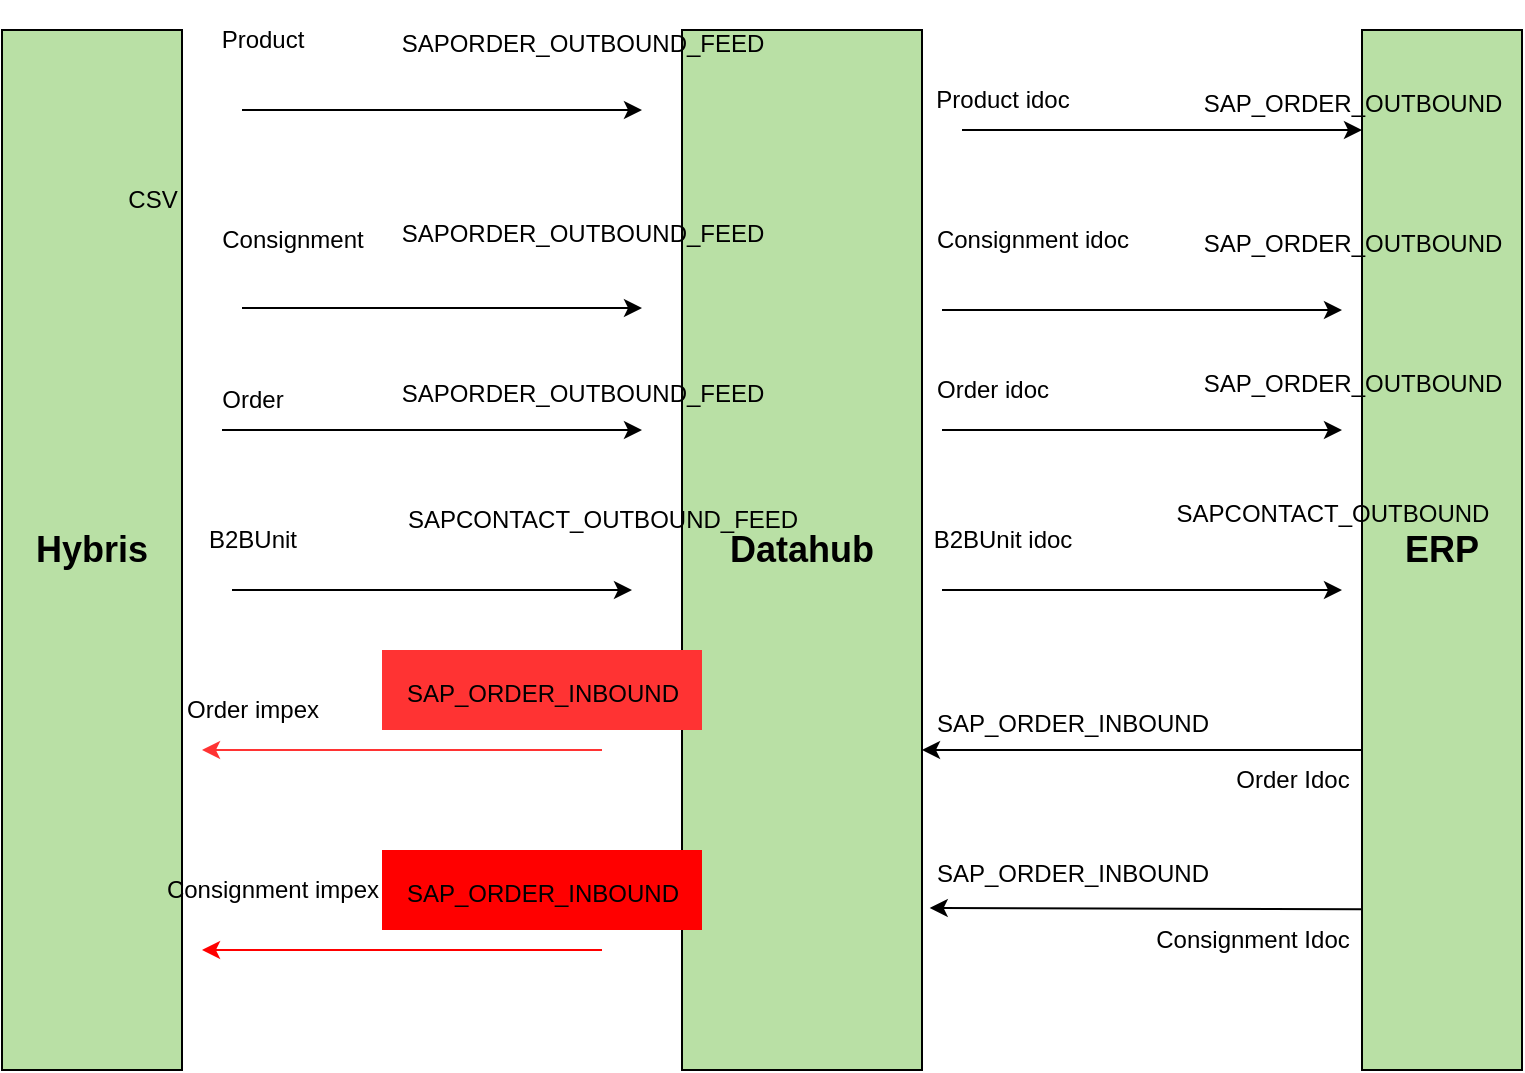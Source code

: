 <mxfile version="20.8.22" type="github">
  <diagram name="Page-1" id="kNth8ZU2xr3VVnnYI_Ww">
    <mxGraphModel dx="1050" dy="581" grid="1" gridSize="10" guides="1" tooltips="1" connect="1" arrows="1" fold="1" page="1" pageScale="1" pageWidth="850" pageHeight="1100" math="0" shadow="0">
      <root>
        <mxCell id="0" />
        <mxCell id="1" parent="0" />
        <mxCell id="_shlr-aYgPyXALEVaN4O-5" value="&lt;font style=&quot;font-size: 18px;&quot;&gt;&lt;b&gt;Datahub&lt;/b&gt;&lt;/font&gt;" style="rounded=0;whiteSpace=wrap;html=1;fillColor=#B9E0A5;" parent="1" vertex="1">
          <mxGeometry x="380" y="80" width="120" height="520" as="geometry" />
        </mxCell>
        <mxCell id="TmDqMFsUHlUA_lSxiiVD-7" value="" style="endArrow=classic;html=1;rounded=0;" parent="1" edge="1">
          <mxGeometry width="50" height="50" relative="1" as="geometry">
            <mxPoint x="160" y="120" as="sourcePoint" />
            <mxPoint x="360" y="120" as="targetPoint" />
          </mxGeometry>
        </mxCell>
        <mxCell id="TmDqMFsUHlUA_lSxiiVD-9" value="&lt;font style=&quot;font-size: 18px;&quot;&gt;&lt;b&gt;Hybris&lt;/b&gt;&lt;/font&gt;" style="rounded=0;whiteSpace=wrap;html=1;fillColor=#B9E0A5;" parent="1" vertex="1">
          <mxGeometry x="40" y="80" width="90" height="520" as="geometry" />
        </mxCell>
        <mxCell id="TmDqMFsUHlUA_lSxiiVD-10" value="&lt;font style=&quot;font-size: 18px;&quot;&gt;&lt;b&gt;ERP&lt;/b&gt;&lt;/font&gt;" style="rounded=0;whiteSpace=wrap;html=1;fillColor=#B9E0A5;" parent="1" vertex="1">
          <mxGeometry x="720" y="80" width="80" height="520" as="geometry" />
        </mxCell>
        <mxCell id="TmDqMFsUHlUA_lSxiiVD-11" value="Product" style="text;html=1;align=center;verticalAlign=middle;resizable=0;points=[];autosize=1;strokeColor=none;fillColor=none;" parent="1" vertex="1">
          <mxGeometry x="140" y="70" width="60" height="30" as="geometry" />
        </mxCell>
        <mxCell id="TmDqMFsUHlUA_lSxiiVD-12" value="" style="endArrow=classic;html=1;rounded=0;" parent="1" edge="1">
          <mxGeometry width="50" height="50" relative="1" as="geometry">
            <mxPoint x="160" y="219" as="sourcePoint" />
            <mxPoint x="360" y="219" as="targetPoint" />
          </mxGeometry>
        </mxCell>
        <mxCell id="TmDqMFsUHlUA_lSxiiVD-13" value="B2BUnit" style="text;html=1;align=center;verticalAlign=middle;resizable=0;points=[];autosize=1;strokeColor=none;fillColor=none;" parent="1" vertex="1">
          <mxGeometry x="130" y="320" width="70" height="30" as="geometry" />
        </mxCell>
        <mxCell id="TmDqMFsUHlUA_lSxiiVD-15" value="Order" style="text;html=1;align=center;verticalAlign=middle;resizable=0;points=[];autosize=1;strokeColor=none;fillColor=none;" parent="1" vertex="1">
          <mxGeometry x="140" y="250" width="50" height="30" as="geometry" />
        </mxCell>
        <mxCell id="TmDqMFsUHlUA_lSxiiVD-16" value="" style="endArrow=classic;html=1;rounded=0;" parent="1" edge="1">
          <mxGeometry width="50" height="50" relative="1" as="geometry">
            <mxPoint x="155" y="360" as="sourcePoint" />
            <mxPoint x="355" y="360" as="targetPoint" />
            <Array as="points">
              <mxPoint x="265" y="360" />
            </Array>
          </mxGeometry>
        </mxCell>
        <mxCell id="TmDqMFsUHlUA_lSxiiVD-17" value="Consignment" style="text;html=1;align=center;verticalAlign=middle;resizable=0;points=[];autosize=1;strokeColor=none;fillColor=none;" parent="1" vertex="1">
          <mxGeometry x="140" y="170" width="90" height="30" as="geometry" />
        </mxCell>
        <mxCell id="TmDqMFsUHlUA_lSxiiVD-18" value="CSV&lt;br&gt;" style="text;html=1;align=center;verticalAlign=middle;resizable=0;points=[];autosize=1;strokeColor=none;fillColor=none;" parent="1" vertex="1">
          <mxGeometry x="90" y="150" width="50" height="30" as="geometry" />
        </mxCell>
        <mxCell id="TmDqMFsUHlUA_lSxiiVD-19" value="" style="endArrow=classic;html=1;rounded=0;" parent="1" edge="1">
          <mxGeometry width="50" height="50" relative="1" as="geometry">
            <mxPoint x="520" y="130" as="sourcePoint" />
            <mxPoint x="720" y="130" as="targetPoint" />
          </mxGeometry>
        </mxCell>
        <mxCell id="TmDqMFsUHlUA_lSxiiVD-20" value="" style="endArrow=classic;html=1;rounded=0;" parent="1" edge="1">
          <mxGeometry width="50" height="50" relative="1" as="geometry">
            <mxPoint x="510" y="220" as="sourcePoint" />
            <mxPoint x="710" y="220" as="targetPoint" />
          </mxGeometry>
        </mxCell>
        <mxCell id="TmDqMFsUHlUA_lSxiiVD-22" value="" style="endArrow=classic;html=1;rounded=0;" parent="1" edge="1">
          <mxGeometry width="50" height="50" relative="1" as="geometry">
            <mxPoint x="510" y="360" as="sourcePoint" />
            <mxPoint x="710" y="360" as="targetPoint" />
          </mxGeometry>
        </mxCell>
        <mxCell id="TmDqMFsUHlUA_lSxiiVD-23" value="Product idoc" style="text;html=1;align=center;verticalAlign=middle;resizable=0;points=[];autosize=1;strokeColor=none;fillColor=none;" parent="1" vertex="1">
          <mxGeometry x="495" y="100" width="90" height="30" as="geometry" />
        </mxCell>
        <mxCell id="TmDqMFsUHlUA_lSxiiVD-24" value="B2BUnit idoc" style="text;html=1;align=center;verticalAlign=middle;resizable=0;points=[];autosize=1;strokeColor=none;fillColor=none;" parent="1" vertex="1">
          <mxGeometry x="495" y="320" width="90" height="30" as="geometry" />
        </mxCell>
        <mxCell id="TmDqMFsUHlUA_lSxiiVD-25" value="Order idoc" style="text;html=1;align=center;verticalAlign=middle;resizable=0;points=[];autosize=1;strokeColor=none;fillColor=none;" parent="1" vertex="1">
          <mxGeometry x="495" y="245" width="80" height="30" as="geometry" />
        </mxCell>
        <mxCell id="TmDqMFsUHlUA_lSxiiVD-26" value="Consignment idoc" style="text;html=1;align=center;verticalAlign=middle;resizable=0;points=[];autosize=1;strokeColor=none;fillColor=none;" parent="1" vertex="1">
          <mxGeometry x="495" y="170" width="120" height="30" as="geometry" />
        </mxCell>
        <mxCell id="TmDqMFsUHlUA_lSxiiVD-27" value="" style="endArrow=classic;html=1;rounded=0;strokeColor=#FF3333;" parent="1" edge="1">
          <mxGeometry width="50" height="50" relative="1" as="geometry">
            <mxPoint x="340" y="440" as="sourcePoint" />
            <mxPoint x="140" y="440" as="targetPoint" />
          </mxGeometry>
        </mxCell>
        <mxCell id="TmDqMFsUHlUA_lSxiiVD-28" value="" style="endArrow=classic;html=1;rounded=0;entryX=0.145;entryY=0.98;entryDx=0;entryDy=0;entryPerimeter=0;" parent="1" edge="1">
          <mxGeometry width="50" height="50" relative="1" as="geometry">
            <mxPoint x="720" y="519.6" as="sourcePoint" />
            <mxPoint x="503.85" y="519.0" as="targetPoint" />
          </mxGeometry>
        </mxCell>
        <mxCell id="TmDqMFsUHlUA_lSxiiVD-29" value="Order Idoc" style="text;html=1;align=center;verticalAlign=middle;resizable=0;points=[];autosize=1;strokeColor=none;fillColor=none;" parent="1" vertex="1">
          <mxGeometry x="645" y="440" width="80" height="30" as="geometry" />
        </mxCell>
        <mxCell id="TmDqMFsUHlUA_lSxiiVD-30" value="Consignment Idoc" style="text;html=1;align=center;verticalAlign=middle;resizable=0;points=[];autosize=1;strokeColor=none;fillColor=none;" parent="1" vertex="1">
          <mxGeometry x="605" y="520" width="120" height="30" as="geometry" />
        </mxCell>
        <mxCell id="TmDqMFsUHlUA_lSxiiVD-31" value="" style="endArrow=classic;html=1;rounded=0;" parent="1" edge="1">
          <mxGeometry width="50" height="50" relative="1" as="geometry">
            <mxPoint x="720" y="440" as="sourcePoint" />
            <mxPoint x="500" y="440" as="targetPoint" />
          </mxGeometry>
        </mxCell>
        <mxCell id="TmDqMFsUHlUA_lSxiiVD-32" value="Order impex" style="text;html=1;align=center;verticalAlign=middle;resizable=0;points=[];autosize=1;strokeColor=none;fillColor=none;" parent="1" vertex="1">
          <mxGeometry x="120" y="405" width="90" height="30" as="geometry" />
        </mxCell>
        <mxCell id="TmDqMFsUHlUA_lSxiiVD-33" value="Consignment impex" style="text;html=1;align=center;verticalAlign=middle;resizable=0;points=[];autosize=1;strokeColor=none;fillColor=none;" parent="1" vertex="1">
          <mxGeometry x="110" y="495" width="130" height="30" as="geometry" />
        </mxCell>
        <mxCell id="TmDqMFsUHlUA_lSxiiVD-34" value="" style="endArrow=classic;html=1;rounded=0;strokeColor=#FF0000;" parent="1" edge="1">
          <mxGeometry width="50" height="50" relative="1" as="geometry">
            <mxPoint x="340" y="540" as="sourcePoint" />
            <mxPoint x="140" y="540" as="targetPoint" />
          </mxGeometry>
        </mxCell>
        <mxCell id="TmDqMFsUHlUA_lSxiiVD-35" value="&lt;font style=&quot;font-size: 12px;&quot;&gt;SAP_ORDER_INBOUND&lt;/font&gt;" style="text;html=1;align=center;verticalAlign=middle;resizable=0;points=[];autosize=1;strokeColor=none;fillColor=#FF3333;fontSize=18;" parent="1" vertex="1">
          <mxGeometry x="230" y="390" width="160" height="40" as="geometry" />
        </mxCell>
        <mxCell id="TmDqMFsUHlUA_lSxiiVD-36" value="&lt;font style=&quot;font-size: 12px;&quot;&gt;SAP_ORDER_INBOUND&lt;/font&gt;" style="text;html=1;align=center;verticalAlign=middle;resizable=0;points=[];autosize=1;strokeColor=none;fillColor=#FF0000;fontSize=18;" parent="1" vertex="1">
          <mxGeometry x="230" y="490" width="160" height="40" as="geometry" />
        </mxCell>
        <mxCell id="TmDqMFsUHlUA_lSxiiVD-37" value="&lt;font style=&quot;font-size: 12px;&quot;&gt;SAP_ORDER_OUTBOUND&lt;/font&gt;" style="text;html=1;align=center;verticalAlign=middle;resizable=0;points=[];autosize=1;strokeColor=none;fillColor=none;fontSize=18;" parent="1" vertex="1">
          <mxGeometry x="630" y="95" width="170" height="40" as="geometry" />
        </mxCell>
        <mxCell id="TmDqMFsUHlUA_lSxiiVD-38" value="&lt;font style=&quot;font-size: 12px;&quot;&gt;SAPCONTACT_OUTBOUND&lt;br&gt;&lt;/font&gt;" style="text;html=1;align=center;verticalAlign=middle;resizable=0;points=[];autosize=1;strokeColor=none;fillColor=none;fontSize=18;" parent="1" vertex="1">
          <mxGeometry x="615" y="300" width="180" height="40" as="geometry" />
        </mxCell>
        <mxCell id="TmDqMFsUHlUA_lSxiiVD-39" value="&lt;font style=&quot;font-size: 12px;&quot;&gt;SAP_ORDER_OUTBOUND&lt;/font&gt;" style="text;html=1;align=center;verticalAlign=middle;resizable=0;points=[];autosize=1;strokeColor=none;fillColor=none;fontSize=18;" parent="1" vertex="1">
          <mxGeometry x="630" y="235" width="170" height="40" as="geometry" />
        </mxCell>
        <mxCell id="TmDqMFsUHlUA_lSxiiVD-41" value="&lt;font style=&quot;font-size: 12px;&quot;&gt;SAP_ORDER_OUTBOUND&lt;/font&gt;" style="text;html=1;align=center;verticalAlign=middle;resizable=0;points=[];autosize=1;strokeColor=none;fillColor=none;fontSize=18;" parent="1" vertex="1">
          <mxGeometry x="630" y="165" width="170" height="40" as="geometry" />
        </mxCell>
        <mxCell id="TmDqMFsUHlUA_lSxiiVD-44" value="" style="endArrow=classic;html=1;rounded=0;" parent="1" edge="1">
          <mxGeometry width="50" height="50" relative="1" as="geometry">
            <mxPoint x="510" y="280" as="sourcePoint" />
            <mxPoint x="710" y="280" as="targetPoint" />
          </mxGeometry>
        </mxCell>
        <mxCell id="uq-ZJezfA31PrqFkul3v-1" value="&lt;font style=&quot;font-size: 12px;&quot;&gt;SAPORDER_OUTBOUND_FEED&lt;/font&gt;" style="text;html=1;align=center;verticalAlign=middle;resizable=0;points=[];autosize=1;strokeColor=none;fillColor=none;fontSize=18;" vertex="1" parent="1">
          <mxGeometry x="230" y="65" width="200" height="40" as="geometry" />
        </mxCell>
        <mxCell id="uq-ZJezfA31PrqFkul3v-2" value="SAPCONTACT_OUTBOUND_FEED" style="text;html=1;align=center;verticalAlign=middle;resizable=0;points=[];autosize=1;strokeColor=none;fillColor=none;" vertex="1" parent="1">
          <mxGeometry x="230" y="310" width="220" height="30" as="geometry" />
        </mxCell>
        <mxCell id="uq-ZJezfA31PrqFkul3v-4" value="&lt;font style=&quot;font-size: 12px;&quot;&gt;SAPORDER_OUTBOUND_FEED&lt;/font&gt;" style="text;html=1;align=center;verticalAlign=middle;resizable=0;points=[];autosize=1;strokeColor=none;fillColor=none;fontSize=18;" vertex="1" parent="1">
          <mxGeometry x="230" y="160" width="200" height="40" as="geometry" />
        </mxCell>
        <mxCell id="uq-ZJezfA31PrqFkul3v-3" value="&lt;font style=&quot;font-size: 12px;&quot;&gt;SAPORDER_OUTBOUND_FEED&lt;/font&gt;" style="text;html=1;align=center;verticalAlign=middle;resizable=0;points=[];autosize=1;strokeColor=none;fillColor=none;fontSize=18;" vertex="1" parent="1">
          <mxGeometry x="230" y="240" width="200" height="40" as="geometry" />
        </mxCell>
        <mxCell id="uq-ZJezfA31PrqFkul3v-7" value="" style="endArrow=classic;html=1;rounded=0;" edge="1" parent="1">
          <mxGeometry width="50" height="50" relative="1" as="geometry">
            <mxPoint x="150" y="280" as="sourcePoint" />
            <mxPoint x="360" y="280" as="targetPoint" />
          </mxGeometry>
        </mxCell>
        <mxCell id="uq-ZJezfA31PrqFkul3v-8" value="&lt;font style=&quot;font-size: 12px;&quot;&gt;SAP_ORDER_INBOUND&lt;/font&gt;" style="text;html=1;align=center;verticalAlign=middle;resizable=0;points=[];autosize=1;strokeColor=none;fillColor=none;fontSize=18;" vertex="1" parent="1">
          <mxGeometry x="495" y="405" width="160" height="40" as="geometry" />
        </mxCell>
        <mxCell id="uq-ZJezfA31PrqFkul3v-9" value="&lt;font style=&quot;font-size: 12px;&quot;&gt;SAP_ORDER_INBOUND&lt;/font&gt;" style="text;html=1;align=center;verticalAlign=middle;resizable=0;points=[];autosize=1;strokeColor=none;fillColor=none;fontSize=18;" vertex="1" parent="1">
          <mxGeometry x="495" y="480" width="160" height="40" as="geometry" />
        </mxCell>
      </root>
    </mxGraphModel>
  </diagram>
</mxfile>
